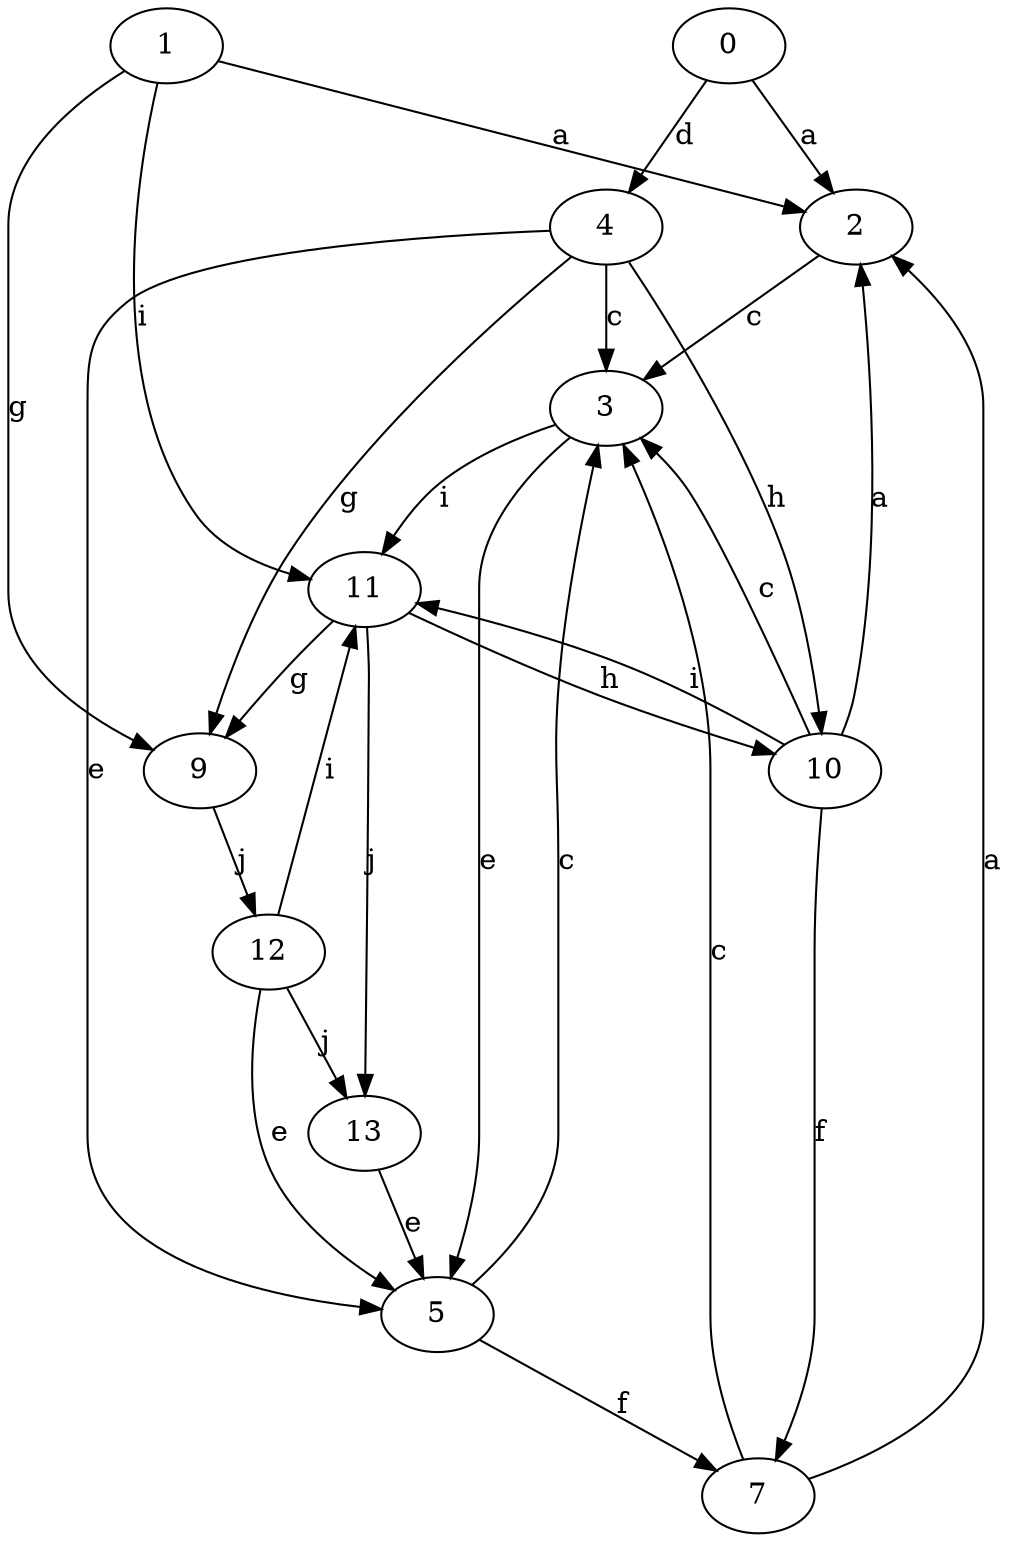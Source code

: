 strict digraph  {
1;
2;
3;
4;
5;
7;
9;
10;
11;
12;
0;
13;
1 -> 2  [label=a];
1 -> 9  [label=g];
1 -> 11  [label=i];
2 -> 3  [label=c];
3 -> 5  [label=e];
3 -> 11  [label=i];
4 -> 3  [label=c];
4 -> 5  [label=e];
4 -> 9  [label=g];
4 -> 10  [label=h];
5 -> 3  [label=c];
5 -> 7  [label=f];
7 -> 2  [label=a];
7 -> 3  [label=c];
9 -> 12  [label=j];
10 -> 2  [label=a];
10 -> 3  [label=c];
10 -> 7  [label=f];
10 -> 11  [label=i];
11 -> 9  [label=g];
11 -> 10  [label=h];
11 -> 13  [label=j];
12 -> 5  [label=e];
12 -> 11  [label=i];
12 -> 13  [label=j];
0 -> 2  [label=a];
0 -> 4  [label=d];
13 -> 5  [label=e];
}
